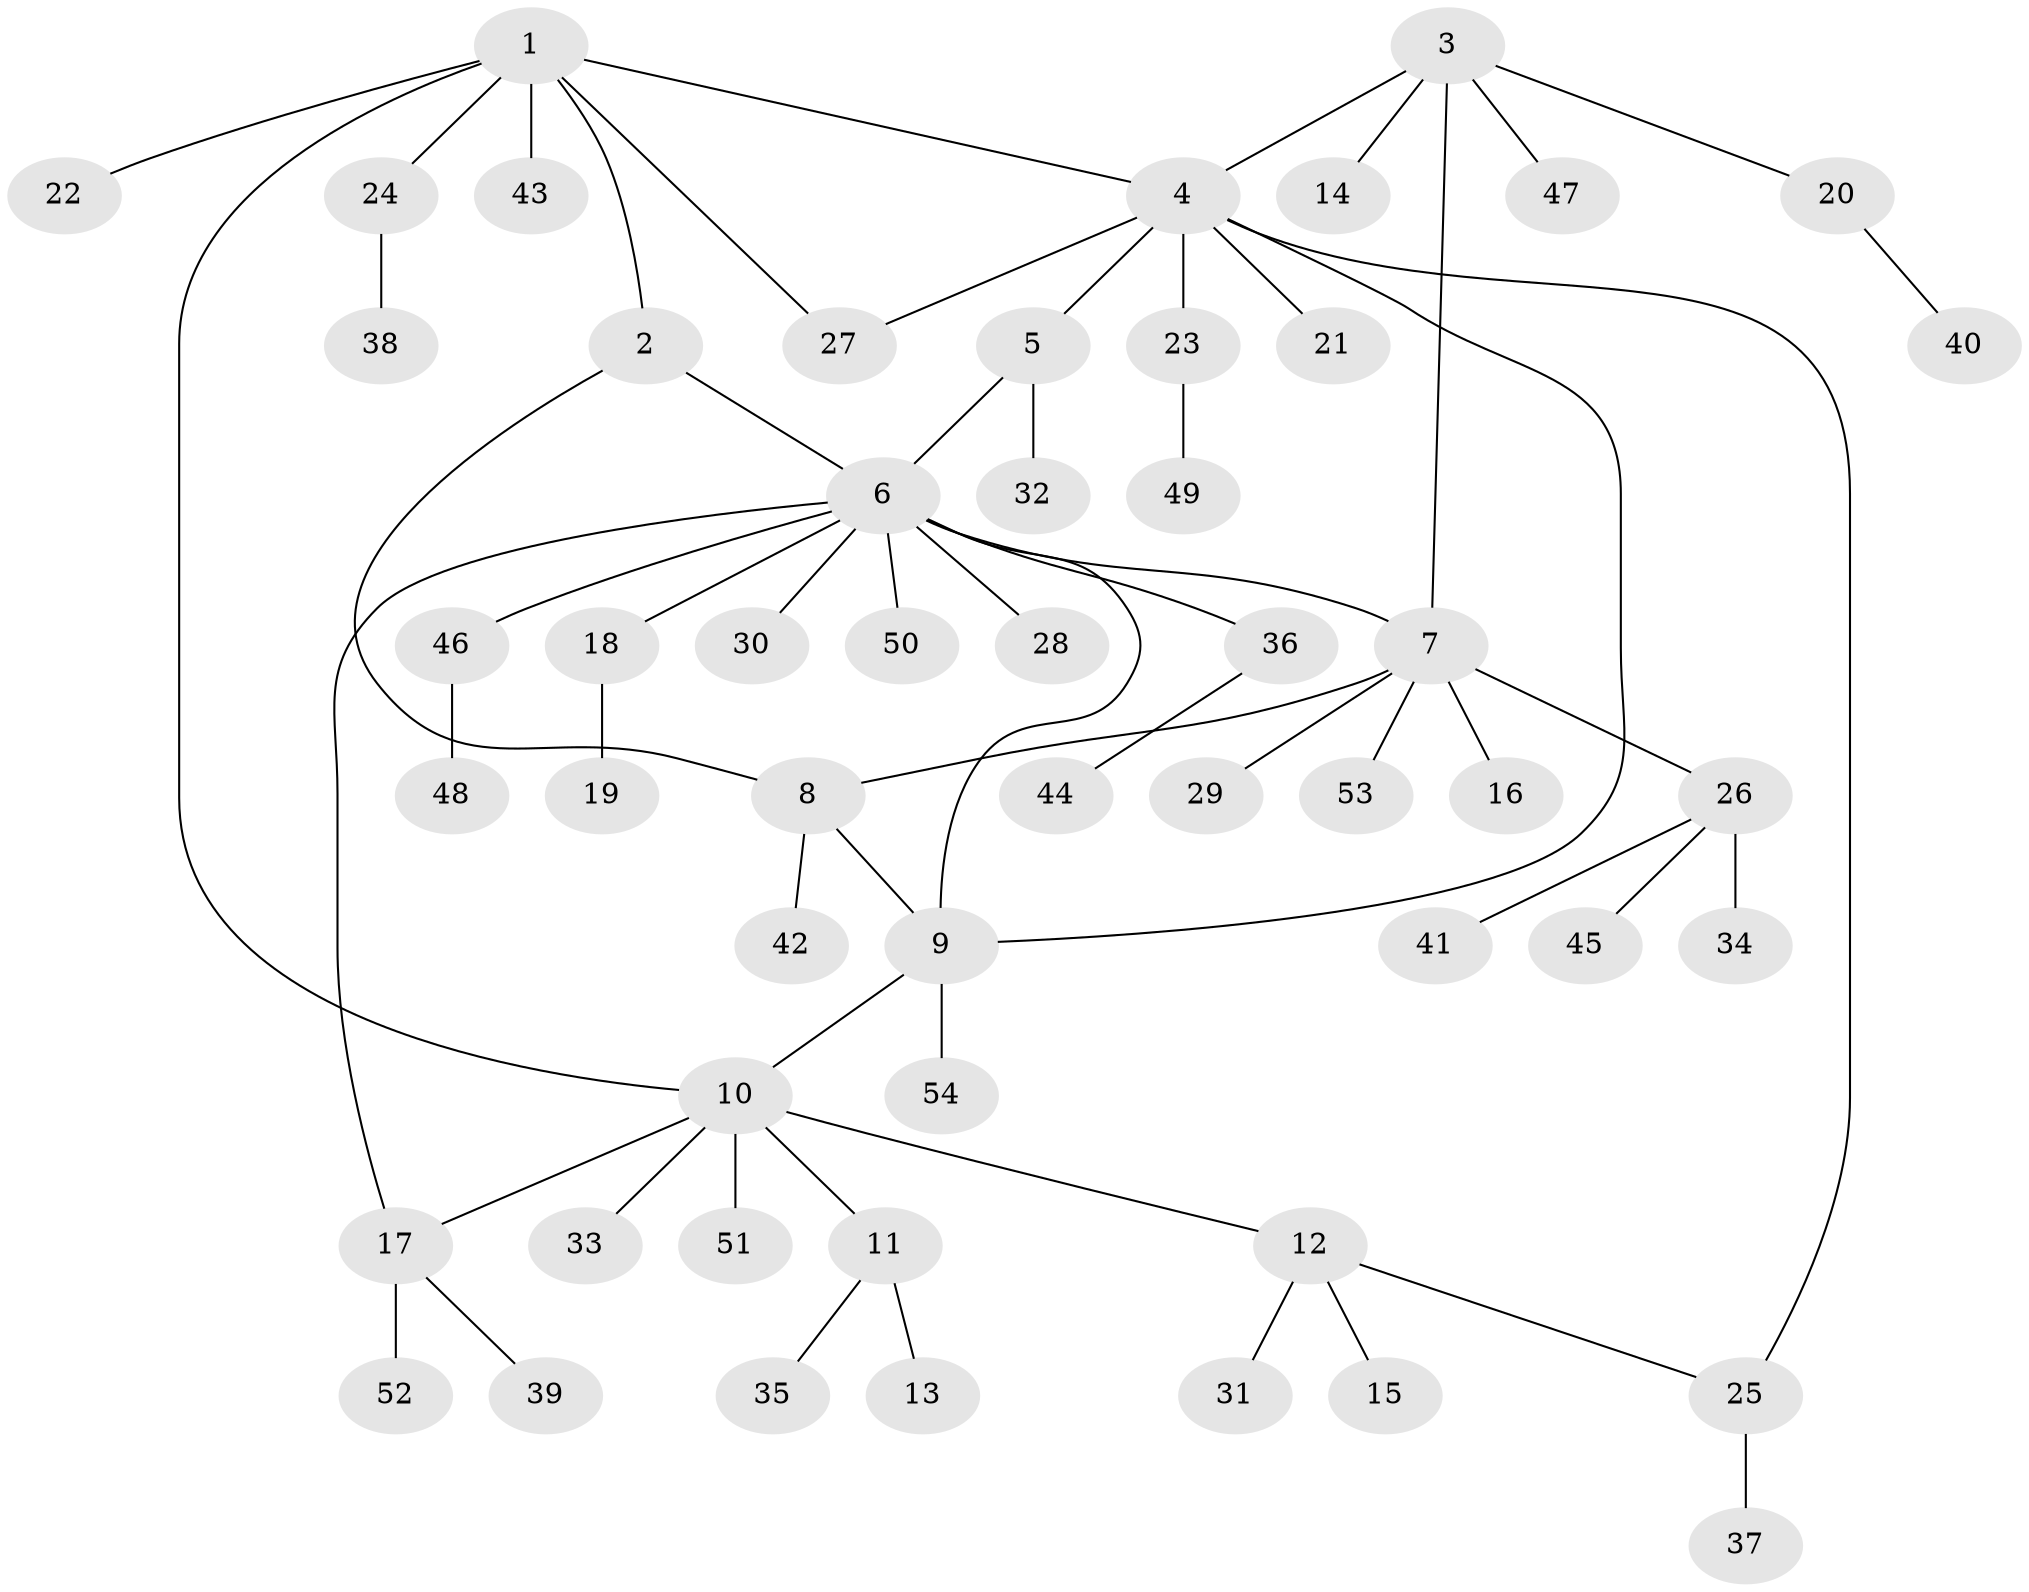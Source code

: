// Generated by graph-tools (version 1.1) at 2025/02/03/09/25 03:02:34]
// undirected, 54 vertices, 62 edges
graph export_dot {
graph [start="1"]
  node [color=gray90,style=filled];
  1;
  2;
  3;
  4;
  5;
  6;
  7;
  8;
  9;
  10;
  11;
  12;
  13;
  14;
  15;
  16;
  17;
  18;
  19;
  20;
  21;
  22;
  23;
  24;
  25;
  26;
  27;
  28;
  29;
  30;
  31;
  32;
  33;
  34;
  35;
  36;
  37;
  38;
  39;
  40;
  41;
  42;
  43;
  44;
  45;
  46;
  47;
  48;
  49;
  50;
  51;
  52;
  53;
  54;
  1 -- 2;
  1 -- 4;
  1 -- 10;
  1 -- 22;
  1 -- 24;
  1 -- 27;
  1 -- 43;
  2 -- 6;
  2 -- 8;
  3 -- 4;
  3 -- 7;
  3 -- 14;
  3 -- 20;
  3 -- 47;
  4 -- 5;
  4 -- 9;
  4 -- 21;
  4 -- 23;
  4 -- 25;
  4 -- 27;
  5 -- 6;
  5 -- 32;
  6 -- 7;
  6 -- 9;
  6 -- 17;
  6 -- 18;
  6 -- 28;
  6 -- 30;
  6 -- 36;
  6 -- 46;
  6 -- 50;
  7 -- 8;
  7 -- 16;
  7 -- 26;
  7 -- 29;
  7 -- 53;
  8 -- 9;
  8 -- 42;
  9 -- 10;
  9 -- 54;
  10 -- 11;
  10 -- 12;
  10 -- 17;
  10 -- 33;
  10 -- 51;
  11 -- 13;
  11 -- 35;
  12 -- 15;
  12 -- 25;
  12 -- 31;
  17 -- 39;
  17 -- 52;
  18 -- 19;
  20 -- 40;
  23 -- 49;
  24 -- 38;
  25 -- 37;
  26 -- 34;
  26 -- 41;
  26 -- 45;
  36 -- 44;
  46 -- 48;
}
